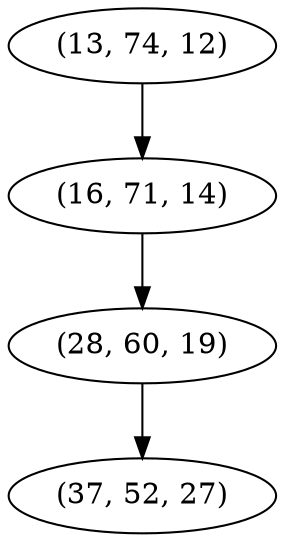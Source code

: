 digraph tree {
    "(13, 74, 12)";
    "(16, 71, 14)";
    "(28, 60, 19)";
    "(37, 52, 27)";
    "(13, 74, 12)" -> "(16, 71, 14)";
    "(16, 71, 14)" -> "(28, 60, 19)";
    "(28, 60, 19)" -> "(37, 52, 27)";
}
